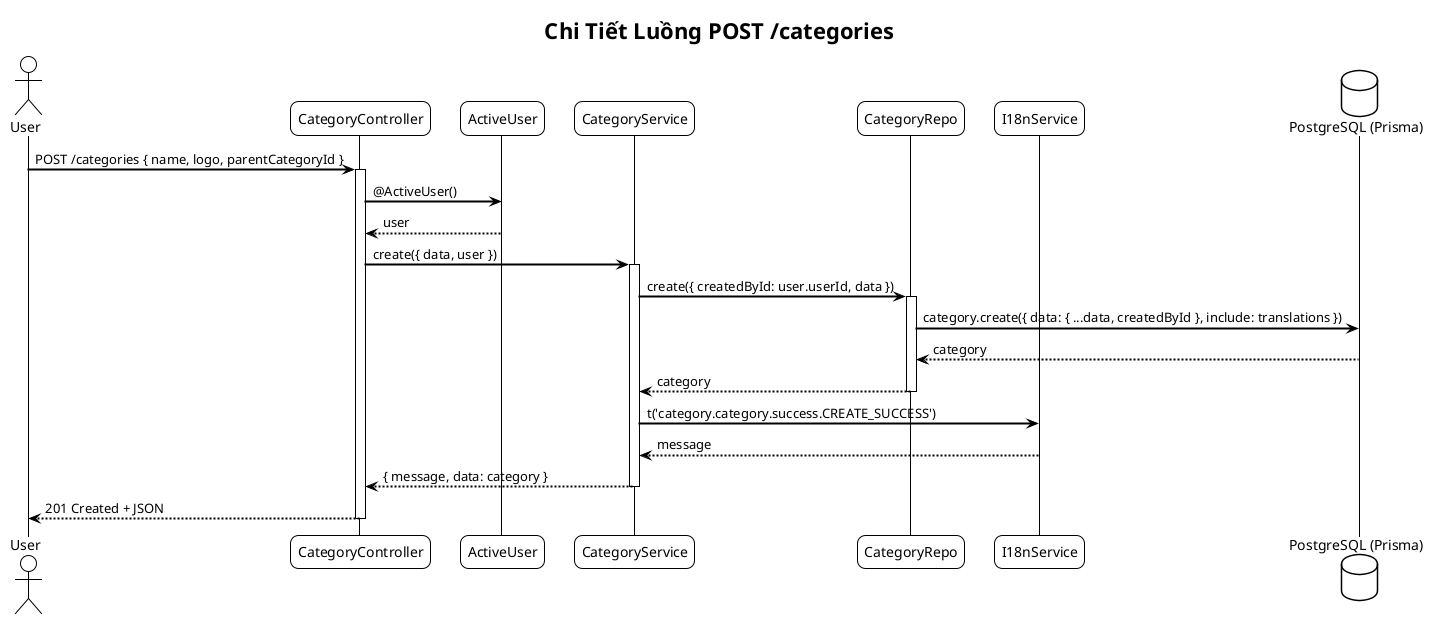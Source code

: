 @startuml Category - Create Sequence
!theme plain
skinparam backgroundColor #FFFFFF
skinparam sequenceArrowThickness 2
skinparam roundcorner 16

title Chi Tiết Luồng POST /categories

actor "User" as U
participant "CategoryController" as CC
participant "ActiveUser" as AU
participant "CategoryService" as CS
participant "CategoryRepo" as CR
participant "I18nService" as IS
database "PostgreSQL (Prisma)" as DB

U -> CC: POST /categories { name, logo, parentCategoryId }
activate CC

CC -> AU: @ActiveUser()
AU --> CC: user

CC -> CS: create({ data, user })
activate CS

CS -> CR: create({ createdById: user.userId, data })
activate CR
CR -> DB: category.create({ data: { ...data, createdById }, include: translations })
DB --> CR: category
CR --> CS: category
deactivate CR

CS -> IS: t('category.category.success.CREATE_SUCCESS')
IS --> CS: message
CS --> CC: { message, data: category }
deactivate CS

CC --> U: 201 Created + JSON
deactivate CC

@enduml


